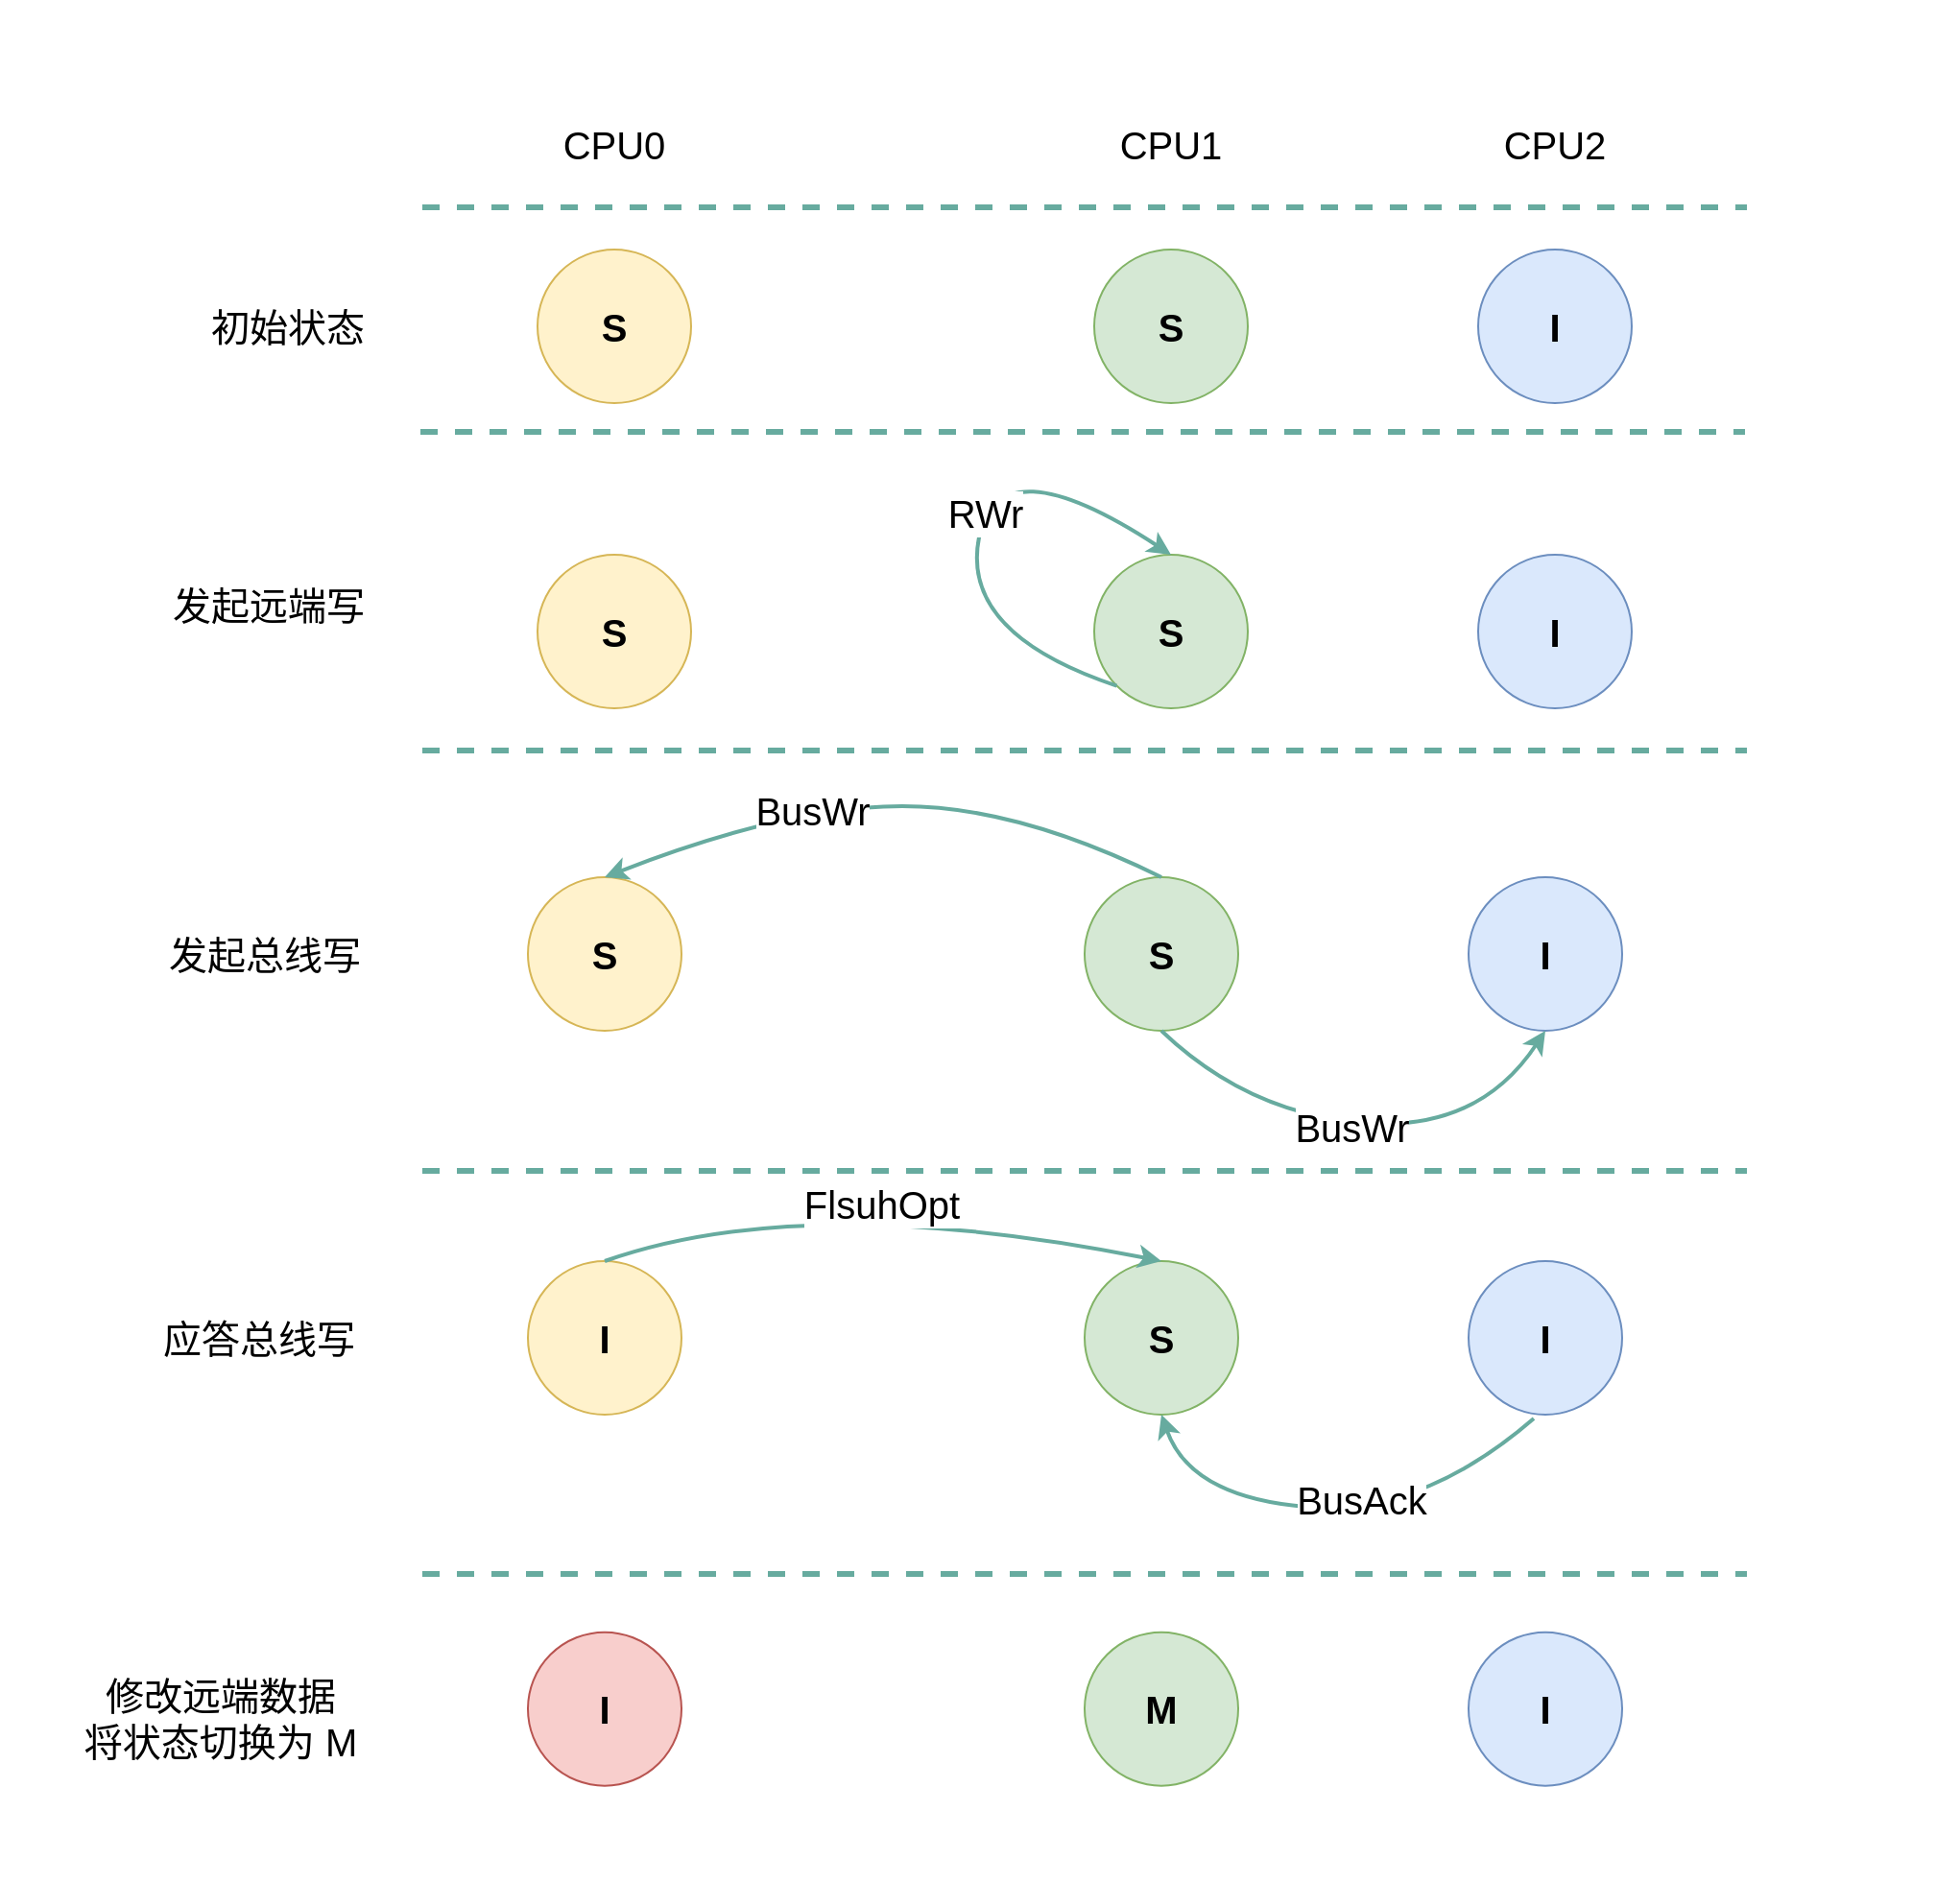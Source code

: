 <mxfile version="20.6.1" type="device"><diagram id="InvzYD1-TpO3iV65wGRZ" name="第 1 页"><mxGraphModel dx="2306" dy="1040" grid="1" gridSize="10" guides="1" tooltips="1" connect="1" arrows="1" fold="1" page="1" pageScale="1" pageWidth="850" pageHeight="1100" math="0" shadow="0"><root><mxCell id="0"/><mxCell id="1" parent="0"/><mxCell id="KuO6Eo7nbAIESPzuc6aE-1" value="S" style="ellipse;whiteSpace=wrap;html=1;aspect=fixed;fontStyle=1;fontSize=20;fillColor=#fff2cc;strokeColor=#d6b656;" parent="1" vertex="1"><mxGeometry x="170" y="390" width="80" height="80" as="geometry"/></mxCell><mxCell id="KuO6Eo7nbAIESPzuc6aE-2" value="S" style="ellipse;whiteSpace=wrap;html=1;aspect=fixed;fontStyle=1;fontSize=20;fillColor=#d5e8d4;strokeColor=#82b366;" parent="1" vertex="1"><mxGeometry x="460" y="390" width="80" height="80" as="geometry"/></mxCell><mxCell id="KuO6Eo7nbAIESPzuc6aE-3" value="I" style="ellipse;whiteSpace=wrap;html=1;aspect=fixed;fillColor=#dae8fc;strokeColor=#6c8ebf;fontStyle=1;fontSize=20;" parent="1" vertex="1"><mxGeometry x="660" y="390" width="80" height="80" as="geometry"/></mxCell><mxCell id="KuO6Eo7nbAIESPzuc6aE-4" value="CPU0" style="text;html=1;strokeColor=none;fillColor=none;align=center;verticalAlign=middle;whiteSpace=wrap;rounded=0;fontSize=20;" parent="1" vertex="1"><mxGeometry x="180" y="320" width="60" height="30" as="geometry"/></mxCell><mxCell id="KuO6Eo7nbAIESPzuc6aE-5" value="CPU1" style="text;html=1;strokeColor=none;fillColor=none;align=center;verticalAlign=middle;whiteSpace=wrap;rounded=0;fontSize=20;" parent="1" vertex="1"><mxGeometry x="470" y="320" width="60" height="30" as="geometry"/></mxCell><mxCell id="KuO6Eo7nbAIESPzuc6aE-6" value="CPU2" style="text;html=1;strokeColor=none;fillColor=none;align=center;verticalAlign=middle;whiteSpace=wrap;rounded=0;fontSize=20;" parent="1" vertex="1"><mxGeometry x="670" y="320" width="60" height="30" as="geometry"/></mxCell><mxCell id="KuO6Eo7nbAIESPzuc6aE-7" value="" style="endArrow=none;dashed=1;html=1;rounded=0;fontSize=20;strokeWidth=3;strokeColor=#67AB9F;" parent="1" edge="1"><mxGeometry width="50" height="50" relative="1" as="geometry"><mxPoint x="110" y="368" as="sourcePoint"/><mxPoint x="800" y="368" as="targetPoint"/></mxGeometry></mxCell><mxCell id="KuO6Eo7nbAIESPzuc6aE-8" value="" style="endArrow=none;dashed=1;html=1;rounded=0;fontSize=20;strokeWidth=3;strokeColor=#67AB9F;" parent="1" edge="1"><mxGeometry width="50" height="50" relative="1" as="geometry"><mxPoint x="109" y="485" as="sourcePoint"/><mxPoint x="799" y="485" as="targetPoint"/></mxGeometry></mxCell><mxCell id="KuO6Eo7nbAIESPzuc6aE-9" value="初始状态" style="text;html=1;strokeColor=none;fillColor=none;align=center;verticalAlign=middle;whiteSpace=wrap;rounded=0;fontSize=20;" parent="1" vertex="1"><mxGeometry x="-10" y="415" width="100" height="30" as="geometry"/></mxCell><mxCell id="KuO6Eo7nbAIESPzuc6aE-10" value="S" style="ellipse;whiteSpace=wrap;html=1;aspect=fixed;fontStyle=1;fontSize=20;fillColor=#fff2cc;strokeColor=#d6b656;" parent="1" vertex="1"><mxGeometry x="170" y="549" width="80" height="80" as="geometry"/></mxCell><mxCell id="KuO6Eo7nbAIESPzuc6aE-11" value="S" style="ellipse;whiteSpace=wrap;html=1;aspect=fixed;fontStyle=1;fontSize=20;fillColor=#d5e8d4;strokeColor=#82b366;" parent="1" vertex="1"><mxGeometry x="460" y="549" width="80" height="80" as="geometry"/></mxCell><mxCell id="KuO6Eo7nbAIESPzuc6aE-12" value="I" style="ellipse;whiteSpace=wrap;html=1;aspect=fixed;fillColor=#dae8fc;strokeColor=#6c8ebf;fontStyle=1;fontSize=20;" parent="1" vertex="1"><mxGeometry x="660" y="549" width="80" height="80" as="geometry"/></mxCell><mxCell id="KuO6Eo7nbAIESPzuc6aE-19" value="S" style="ellipse;whiteSpace=wrap;html=1;aspect=fixed;fontStyle=1;fontSize=20;fillColor=#fff2cc;strokeColor=#d6b656;" parent="1" vertex="1"><mxGeometry x="165" y="717" width="80" height="80" as="geometry"/></mxCell><mxCell id="KuO6Eo7nbAIESPzuc6aE-20" value="S" style="ellipse;whiteSpace=wrap;html=1;aspect=fixed;fontStyle=1;fontSize=20;fillColor=#d5e8d4;strokeColor=#82b366;" parent="1" vertex="1"><mxGeometry x="455" y="717" width="80" height="80" as="geometry"/></mxCell><mxCell id="KuO6Eo7nbAIESPzuc6aE-21" value="I" style="ellipse;whiteSpace=wrap;html=1;aspect=fixed;fillColor=#dae8fc;strokeColor=#6c8ebf;fontStyle=1;fontSize=20;" parent="1" vertex="1"><mxGeometry x="655" y="717" width="80" height="80" as="geometry"/></mxCell><mxCell id="KuO6Eo7nbAIESPzuc6aE-25" value="" style="curved=1;endArrow=classic;html=1;rounded=0;strokeColor=#67AB9F;strokeWidth=2;fontSize=20;exitX=0.5;exitY=1;exitDx=0;exitDy=0;entryX=0.5;entryY=1;entryDx=0;entryDy=0;" parent="1" source="KuO6Eo7nbAIESPzuc6aE-20" target="KuO6Eo7nbAIESPzuc6aE-21" edge="1"><mxGeometry width="50" height="50" relative="1" as="geometry"><mxPoint x="475" y="708" as="sourcePoint"/><mxPoint x="525" y="658" as="targetPoint"/><Array as="points"><mxPoint x="540" y="840"/><mxPoint x="660" y="850"/></Array></mxGeometry></mxCell><mxCell id="KuO6Eo7nbAIESPzuc6aE-26" value="BusWr" style="edgeLabel;html=1;align=center;verticalAlign=middle;resizable=0;points=[];fontSize=20;" parent="KuO6Eo7nbAIESPzuc6aE-25" vertex="1" connectable="0"><mxGeometry x="-0.058" y="-2" relative="1" as="geometry"><mxPoint as="offset"/></mxGeometry></mxCell><mxCell id="KuO6Eo7nbAIESPzuc6aE-27" value="" style="endArrow=none;dashed=1;html=1;rounded=0;fontSize=20;strokeWidth=3;strokeColor=#67AB9F;" parent="1" edge="1"><mxGeometry width="50" height="50" relative="1" as="geometry"><mxPoint x="110" y="651" as="sourcePoint"/><mxPoint x="800" y="651" as="targetPoint"/></mxGeometry></mxCell><mxCell id="KuO6Eo7nbAIESPzuc6aE-28" value="" style="curved=1;endArrow=classic;html=1;rounded=0;strokeColor=#67AB9F;strokeWidth=2;fontSize=20;exitX=0.5;exitY=0;exitDx=0;exitDy=0;entryX=0.5;entryY=0;entryDx=0;entryDy=0;" parent="1" source="KuO6Eo7nbAIESPzuc6aE-20" target="KuO6Eo7nbAIESPzuc6aE-19" edge="1"><mxGeometry width="50" height="50" relative="1" as="geometry"><mxPoint x="-5" y="570" as="sourcePoint"/><mxPoint x="260" y="730" as="targetPoint"/><Array as="points"><mxPoint x="420" y="680"/><mxPoint x="300" y="680"/></Array></mxGeometry></mxCell><mxCell id="KuO6Eo7nbAIESPzuc6aE-30" value="BusWr" style="edgeLabel;html=1;align=center;verticalAlign=middle;resizable=0;points=[];fontSize=20;" parent="KuO6Eo7nbAIESPzuc6aE-28" vertex="1" connectable="0"><mxGeometry x="0.249" y="2" relative="1" as="geometry"><mxPoint as="offset"/></mxGeometry></mxCell><mxCell id="KuO6Eo7nbAIESPzuc6aE-31" value="I" style="ellipse;whiteSpace=wrap;html=1;aspect=fixed;fontStyle=1;fontSize=20;fillColor=#fff2cc;strokeColor=#d6b656;" parent="1" vertex="1"><mxGeometry x="165" y="917" width="80" height="80" as="geometry"/></mxCell><mxCell id="KuO6Eo7nbAIESPzuc6aE-32" value="S" style="ellipse;whiteSpace=wrap;html=1;aspect=fixed;fontStyle=1;fontSize=20;fillColor=#d5e8d4;strokeColor=#82b366;" parent="1" vertex="1"><mxGeometry x="455" y="917" width="80" height="80" as="geometry"/></mxCell><mxCell id="KuO6Eo7nbAIESPzuc6aE-33" value="I" style="ellipse;whiteSpace=wrap;html=1;aspect=fixed;fillColor=#dae8fc;strokeColor=#6c8ebf;fontStyle=1;fontSize=20;" parent="1" vertex="1"><mxGeometry x="655" y="917" width="80" height="80" as="geometry"/></mxCell><mxCell id="KuO6Eo7nbAIESPzuc6aE-38" value="" style="curved=1;endArrow=classic;html=1;rounded=0;strokeColor=#67AB9F;strokeWidth=2;fontSize=20;exitX=0.5;exitY=0;exitDx=0;exitDy=0;entryX=0.5;entryY=0;entryDx=0;entryDy=0;" parent="1" source="KuO6Eo7nbAIESPzuc6aE-31" target="KuO6Eo7nbAIESPzuc6aE-32" edge="1"><mxGeometry width="50" height="50" relative="1" as="geometry"><mxPoint x="320" y="960" as="sourcePoint"/><mxPoint x="420" y="930" as="targetPoint"/><Array as="points"><mxPoint x="310" y="880"/></Array></mxGeometry></mxCell><mxCell id="KuO6Eo7nbAIESPzuc6aE-40" value="FlsuhOpt" style="edgeLabel;html=1;align=center;verticalAlign=middle;resizable=0;points=[];fontSize=20;" parent="KuO6Eo7nbAIESPzuc6aE-38" vertex="1" connectable="0"><mxGeometry x="0.008" y="1" relative="1" as="geometry"><mxPoint as="offset"/></mxGeometry></mxCell><mxCell id="KuO6Eo7nbAIESPzuc6aE-39" value="" style="curved=1;endArrow=classic;html=1;rounded=0;strokeColor=#67AB9F;strokeWidth=2;fontSize=20;exitX=0.425;exitY=1.025;exitDx=0;exitDy=0;exitPerimeter=0;entryX=0.5;entryY=1;entryDx=0;entryDy=0;" parent="1" source="KuO6Eo7nbAIESPzuc6aE-33" target="KuO6Eo7nbAIESPzuc6aE-32" edge="1"><mxGeometry width="50" height="50" relative="1" as="geometry"><mxPoint x="420" y="1080" as="sourcePoint"/><mxPoint x="470" y="1030" as="targetPoint"/><Array as="points"><mxPoint x="630" y="1050"/><mxPoint x="510" y="1040"/></Array></mxGeometry></mxCell><mxCell id="KuO6Eo7nbAIESPzuc6aE-41" value="BusAck" style="edgeLabel;html=1;align=center;verticalAlign=middle;resizable=0;points=[];fontSize=20;" parent="KuO6Eo7nbAIESPzuc6aE-39" vertex="1" connectable="0"><mxGeometry x="-0.104" y="-7" relative="1" as="geometry"><mxPoint as="offset"/></mxGeometry></mxCell><mxCell id="KuO6Eo7nbAIESPzuc6aE-42" value="" style="endArrow=none;dashed=1;html=1;rounded=0;fontSize=20;strokeWidth=3;strokeColor=#67AB9F;" parent="1" edge="1"><mxGeometry width="50" height="50" relative="1" as="geometry"><mxPoint x="110" y="870" as="sourcePoint"/><mxPoint x="800" y="870" as="targetPoint"/></mxGeometry></mxCell><mxCell id="KuO6Eo7nbAIESPzuc6aE-43" value="I" style="ellipse;whiteSpace=wrap;html=1;aspect=fixed;fontStyle=1;fontSize=20;fillColor=#f8cecc;strokeColor=#b85450;" parent="1" vertex="1"><mxGeometry x="165" y="1110.32" width="80" height="80" as="geometry"/></mxCell><mxCell id="KuO6Eo7nbAIESPzuc6aE-44" value="M" style="ellipse;whiteSpace=wrap;html=1;aspect=fixed;fontStyle=1;fontSize=20;fillColor=#d5e8d4;strokeColor=#82b366;" parent="1" vertex="1"><mxGeometry x="455" y="1110.32" width="80" height="80" as="geometry"/></mxCell><mxCell id="KuO6Eo7nbAIESPzuc6aE-45" value="I" style="ellipse;whiteSpace=wrap;html=1;aspect=fixed;fillColor=#dae8fc;strokeColor=#6c8ebf;fontStyle=1;fontSize=20;" parent="1" vertex="1"><mxGeometry x="655" y="1110.32" width="80" height="80" as="geometry"/></mxCell><mxCell id="KuO6Eo7nbAIESPzuc6aE-47" value="" style="endArrow=none;dashed=1;html=1;rounded=0;fontSize=20;strokeWidth=3;strokeColor=#67AB9F;" parent="1" edge="1"><mxGeometry width="50" height="50" relative="1" as="geometry"><mxPoint x="110" y="1080" as="sourcePoint"/><mxPoint x="800" y="1080" as="targetPoint"/></mxGeometry></mxCell><mxCell id="KuO6Eo7nbAIESPzuc6aE-48" value="发起远端写" style="text;html=1;strokeColor=none;fillColor=none;align=center;verticalAlign=middle;whiteSpace=wrap;rounded=0;fontSize=20;" parent="1" vertex="1"><mxGeometry x="-30" y="560" width="120" height="30" as="geometry"/></mxCell><mxCell id="KuO6Eo7nbAIESPzuc6aE-49" value="发起总线写" style="text;html=1;strokeColor=none;fillColor=none;align=center;verticalAlign=middle;whiteSpace=wrap;rounded=0;fontSize=20;" parent="1" vertex="1"><mxGeometry x="-37" y="742" width="130" height="30" as="geometry"/></mxCell><mxCell id="KuO6Eo7nbAIESPzuc6aE-50" value="应答总线写" style="text;html=1;strokeColor=none;fillColor=none;align=center;verticalAlign=middle;whiteSpace=wrap;rounded=0;fontSize=20;" parent="1" vertex="1"><mxGeometry x="-40" y="942" width="130" height="30" as="geometry"/></mxCell><mxCell id="KuO6Eo7nbAIESPzuc6aE-51" value="修改远端数据&lt;br&gt;将状态切换为 M" style="text;html=1;strokeColor=none;fillColor=none;align=center;verticalAlign=middle;whiteSpace=wrap;rounded=0;fontSize=20;" parent="1" vertex="1"><mxGeometry x="-70" y="1122.32" width="150" height="64.68" as="geometry"/></mxCell><mxCell id="KuO6Eo7nbAIESPzuc6aE-52" value="" style="shape=waypoint;sketch=0;fillStyle=solid;size=6;pointerEvents=1;points=[];fillColor=none;resizable=0;rotatable=0;perimeter=centerPerimeter;snapToPoint=1;fontSize=20;strokeColor=none;" parent="1" vertex="1"><mxGeometry x="-110" y="260" width="40" height="40" as="geometry"/></mxCell><mxCell id="KuO6Eo7nbAIESPzuc6aE-53" value="" style="shape=waypoint;sketch=0;fillStyle=solid;size=6;pointerEvents=1;points=[];fillColor=none;resizable=0;rotatable=0;perimeter=centerPerimeter;snapToPoint=1;fontSize=20;strokeColor=none;" parent="1" vertex="1"><mxGeometry x="870" y="1200" width="40" height="40" as="geometry"/></mxCell><mxCell id="Y1iRcsJ1w-EBe4KgwnQ2-1" value="" style="curved=1;endArrow=classic;html=1;rounded=0;strokeColor=#67AB9F;strokeWidth=2;fontSize=20;exitX=0;exitY=1;exitDx=0;exitDy=0;entryX=0.5;entryY=0;entryDx=0;entryDy=0;" parent="1" source="KuO6Eo7nbAIESPzuc6aE-11" target="KuO6Eo7nbAIESPzuc6aE-11" edge="1"><mxGeometry width="50" height="50" relative="1" as="geometry"><mxPoint x="400" y="570" as="sourcePoint"/><mxPoint x="450" y="520" as="targetPoint"/><Array as="points"><mxPoint x="390" y="590"/><mxPoint x="410" y="490"/></Array></mxGeometry></mxCell><mxCell id="Y1iRcsJ1w-EBe4KgwnQ2-2" value="RWr" style="edgeLabel;html=1;align=center;verticalAlign=middle;resizable=0;points=[];fontSize=20;" parent="Y1iRcsJ1w-EBe4KgwnQ2-1" vertex="1" connectable="0"><mxGeometry x="0.018" relative="1" as="geometry"><mxPoint as="offset"/></mxGeometry></mxCell></root></mxGraphModel></diagram></mxfile>